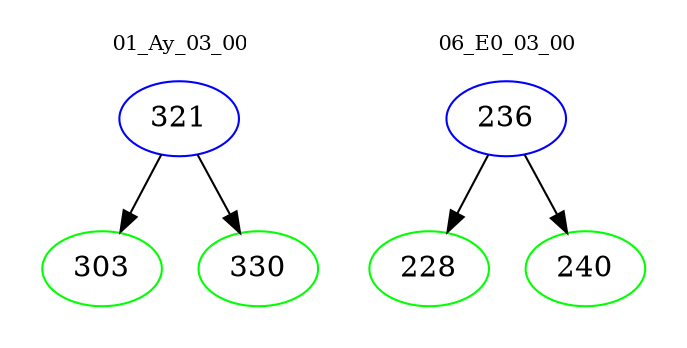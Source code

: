 digraph{
subgraph cluster_0 {
color = white
label = "01_Ay_03_00";
fontsize=10;
T0_321 [label="321", color="blue"]
T0_321 -> T0_303 [color="black"]
T0_303 [label="303", color="green"]
T0_321 -> T0_330 [color="black"]
T0_330 [label="330", color="green"]
}
subgraph cluster_1 {
color = white
label = "06_E0_03_00";
fontsize=10;
T1_236 [label="236", color="blue"]
T1_236 -> T1_228 [color="black"]
T1_228 [label="228", color="green"]
T1_236 -> T1_240 [color="black"]
T1_240 [label="240", color="green"]
}
}
